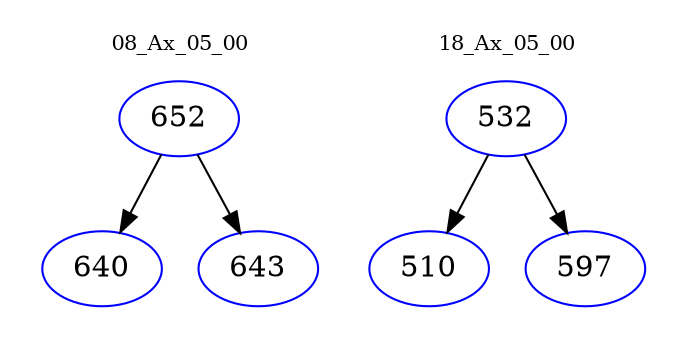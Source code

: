 digraph{
subgraph cluster_0 {
color = white
label = "08_Ax_05_00";
fontsize=10;
T0_652 [label="652", color="blue"]
T0_652 -> T0_640 [color="black"]
T0_640 [label="640", color="blue"]
T0_652 -> T0_643 [color="black"]
T0_643 [label="643", color="blue"]
}
subgraph cluster_1 {
color = white
label = "18_Ax_05_00";
fontsize=10;
T1_532 [label="532", color="blue"]
T1_532 -> T1_510 [color="black"]
T1_510 [label="510", color="blue"]
T1_532 -> T1_597 [color="black"]
T1_597 [label="597", color="blue"]
}
}
